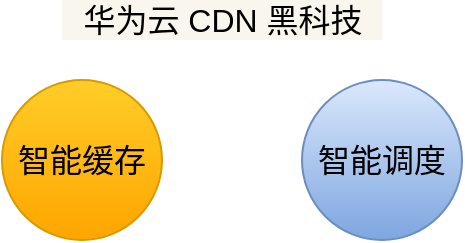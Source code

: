 <mxfile version="17.1.3" type="github">
  <diagram id="ChN1u8w49nG-tPbGhyub" name="Page-1">
    <mxGraphModel dx="907" dy="475" grid="1" gridSize="10" guides="1" tooltips="1" connect="1" arrows="1" fold="1" page="1" pageScale="1" pageWidth="827" pageHeight="1169" math="0" shadow="0">
      <root>
        <mxCell id="0" />
        <mxCell id="1" parent="0" />
        <mxCell id="OSG0pj95udjGQ4VC-lli-1" value="智能缓存" style="ellipse;whiteSpace=wrap;html=1;aspect=fixed;fontSize=16;fillColor=#ffcd28;gradientColor=#ffa500;strokeColor=#d79b00;" vertex="1" parent="1">
          <mxGeometry x="290" y="180" width="80" height="80" as="geometry" />
        </mxCell>
        <mxCell id="OSG0pj95udjGQ4VC-lli-2" value="智能调度" style="ellipse;whiteSpace=wrap;html=1;aspect=fixed;fontSize=16;fillColor=#dae8fc;gradientColor=#7ea6e0;strokeColor=#6c8ebf;" vertex="1" parent="1">
          <mxGeometry x="440" y="180" width="80" height="80" as="geometry" />
        </mxCell>
        <mxCell id="OSG0pj95udjGQ4VC-lli-3" value="华为云 CDN 黑科技" style="text;html=1;align=center;verticalAlign=middle;resizable=0;points=[];autosize=1;fontSize=16;fillColor=#f9f7ed;strokeColor=none;" vertex="1" parent="1">
          <mxGeometry x="320" y="140" width="160" height="20" as="geometry" />
        </mxCell>
      </root>
    </mxGraphModel>
  </diagram>
</mxfile>
